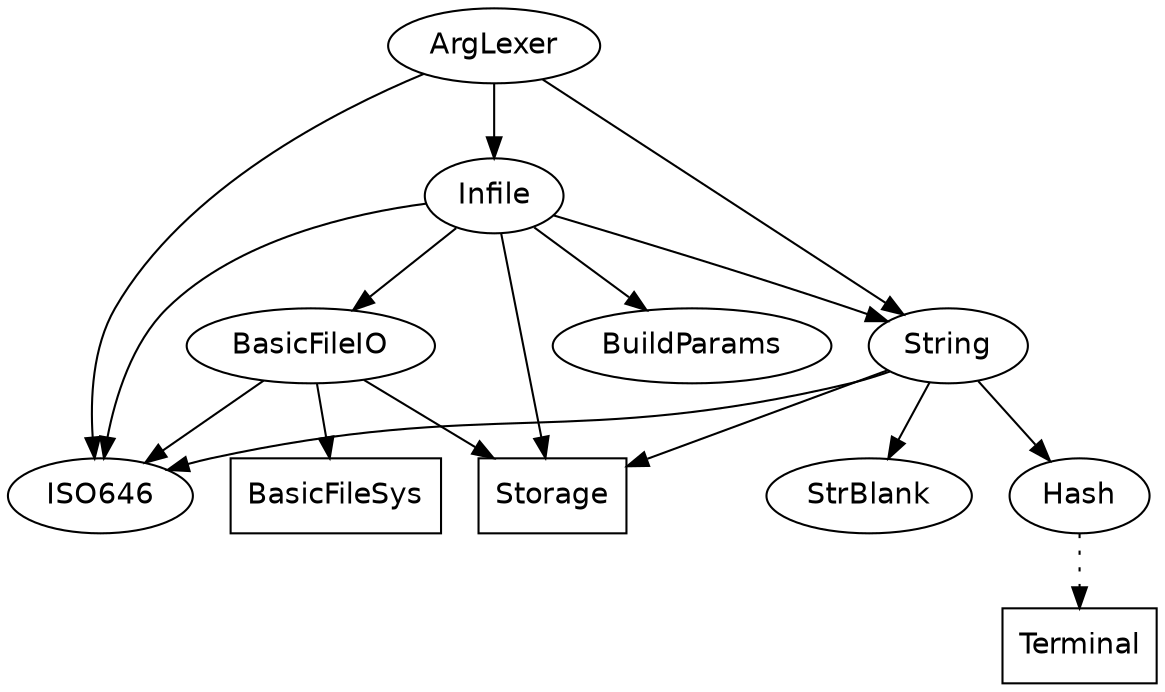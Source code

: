 digraph ArgLexerImports {
  node [fontname=helvetica];
  
  ArgLexer -> {
    Infile ISO646 String
  };
  
  Infile -> {
    BasicFileIO BuildParams ISO646 Storage String
  };
  
  BasicFileIO -> {
    BasicFileSys ISO646 Storage
  };
  
  BasicFileSys [shape=box];
    
  ISO646; /* no dependencies */
  
  Storage [shape=box]; /* stdlib */
  
  BuildParams; /* no dependencies */
    
  String -> {
    Hash ISO646 Storage StrBlank
  };
  
  edge [style=dotted];
  Hash -> {
    Terminal
  };
  edge [style=none];
  
  Terminal [shape=box]; /* stdlib */
  
  StrBlank; /* no dependencies */  
  
} /* ArgLexerImports */